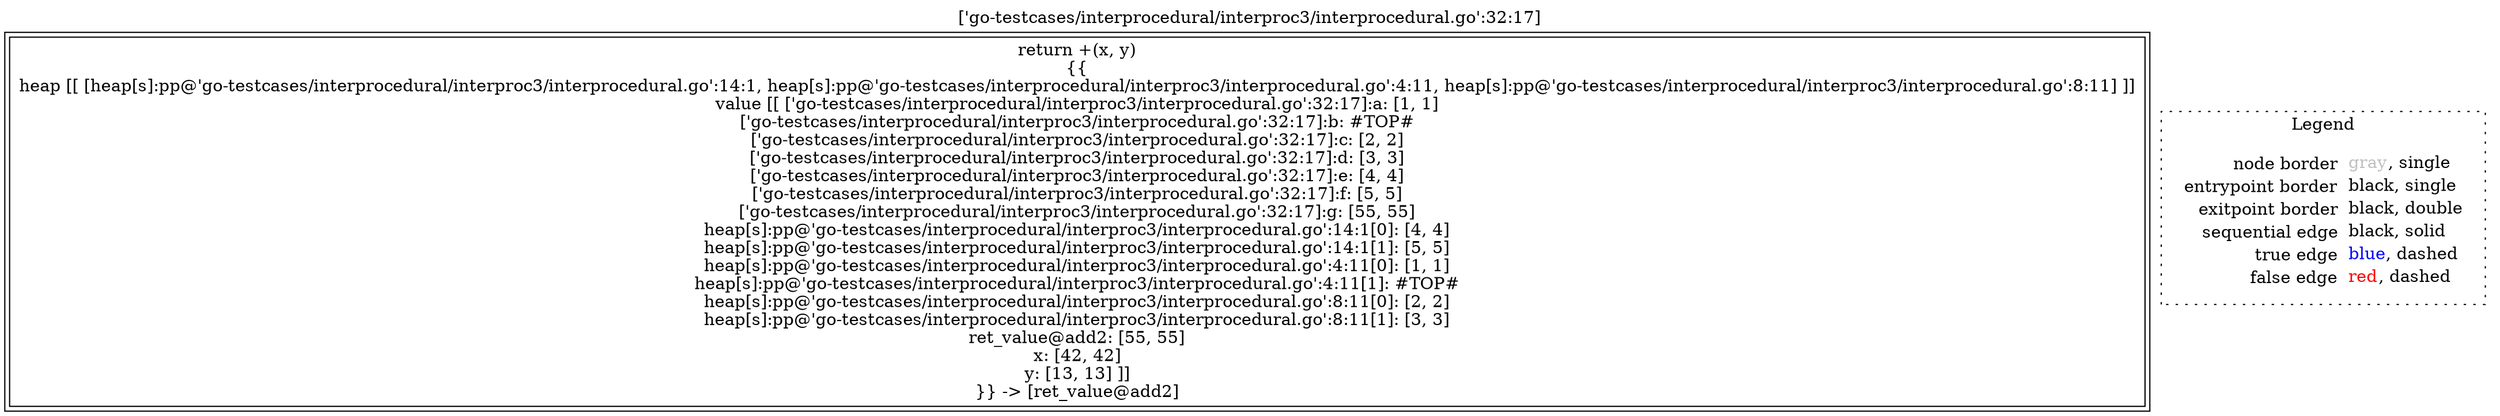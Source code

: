 digraph {
	labelloc="t";
	label="['go-testcases/interprocedural/interproc3/interprocedural.go':32:17]";
	"node0" [shape="rect",color="black",peripheries="2",label=<return +(x, y)<BR/>{{<BR/>heap [[ [heap[s]:pp@'go-testcases/interprocedural/interproc3/interprocedural.go':14:1, heap[s]:pp@'go-testcases/interprocedural/interproc3/interprocedural.go':4:11, heap[s]:pp@'go-testcases/interprocedural/interproc3/interprocedural.go':8:11] ]]<BR/>value [[ ['go-testcases/interprocedural/interproc3/interprocedural.go':32:17]:a: [1, 1]<BR/>['go-testcases/interprocedural/interproc3/interprocedural.go':32:17]:b: #TOP#<BR/>['go-testcases/interprocedural/interproc3/interprocedural.go':32:17]:c: [2, 2]<BR/>['go-testcases/interprocedural/interproc3/interprocedural.go':32:17]:d: [3, 3]<BR/>['go-testcases/interprocedural/interproc3/interprocedural.go':32:17]:e: [4, 4]<BR/>['go-testcases/interprocedural/interproc3/interprocedural.go':32:17]:f: [5, 5]<BR/>['go-testcases/interprocedural/interproc3/interprocedural.go':32:17]:g: [55, 55]<BR/>heap[s]:pp@'go-testcases/interprocedural/interproc3/interprocedural.go':14:1[0]: [4, 4]<BR/>heap[s]:pp@'go-testcases/interprocedural/interproc3/interprocedural.go':14:1[1]: [5, 5]<BR/>heap[s]:pp@'go-testcases/interprocedural/interproc3/interprocedural.go':4:11[0]: [1, 1]<BR/>heap[s]:pp@'go-testcases/interprocedural/interproc3/interprocedural.go':4:11[1]: #TOP#<BR/>heap[s]:pp@'go-testcases/interprocedural/interproc3/interprocedural.go':8:11[0]: [2, 2]<BR/>heap[s]:pp@'go-testcases/interprocedural/interproc3/interprocedural.go':8:11[1]: [3, 3]<BR/>ret_value@add2: [55, 55]<BR/>x: [42, 42]<BR/>y: [13, 13] ]]<BR/>}} -&gt; [ret_value@add2]>];
subgraph cluster_legend {
	label="Legend";
	style=dotted;
	node [shape=plaintext];
	"legend" [label=<<table border="0" cellpadding="2" cellspacing="0" cellborder="0"><tr><td align="right">node border&nbsp;</td><td align="left"><font color="gray">gray</font>, single</td></tr><tr><td align="right">entrypoint border&nbsp;</td><td align="left"><font color="black">black</font>, single</td></tr><tr><td align="right">exitpoint border&nbsp;</td><td align="left"><font color="black">black</font>, double</td></tr><tr><td align="right">sequential edge&nbsp;</td><td align="left"><font color="black">black</font>, solid</td></tr><tr><td align="right">true edge&nbsp;</td><td align="left"><font color="blue">blue</font>, dashed</td></tr><tr><td align="right">false edge&nbsp;</td><td align="left"><font color="red">red</font>, dashed</td></tr></table>>];
}

}
